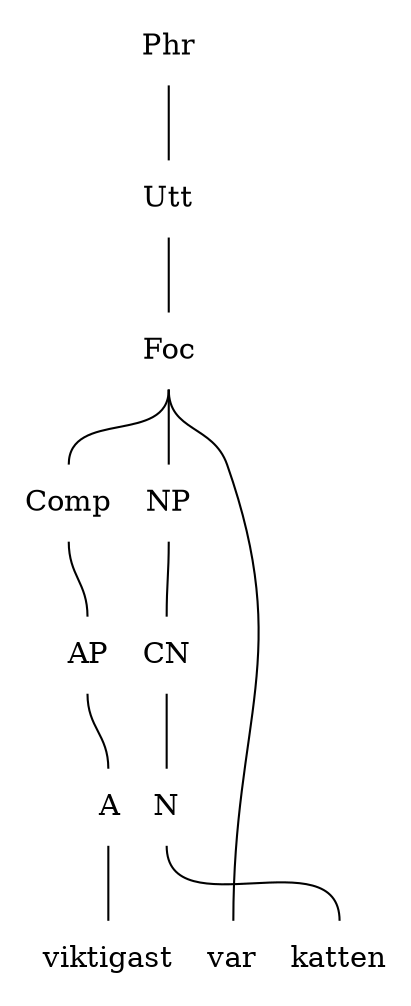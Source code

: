 graph {
  rankdir=BU ;
  node [shape = record, color = white] ;
   
  struct0[label = "<n17>Phr"] ;
  struct1[label = "<n15>Utt"] ;
  struct0:n17:s -- struct1:n15:n ;
  struct2[label = "<n14>Foc"] ;
  struct1:n15:s -- struct2:n14:n ;
  struct3[label = "<n7>Comp | <n13>NP"] ;
  struct2:n14:s -- struct3:n7:n ;
  struct2:n14:s -- struct3:n13:n ;
  struct4[label = "<n6>AP | <n12>CN"] ;
  struct3:n7:s -- struct4:n6:n ;
  struct3:n13:s -- struct4:n12:n ;
  struct5[label = "<n5>A | <n11>N"] ;
  struct4:n6:s -- struct5:n5:n ;
  struct4:n12:s -- struct5:n11:n ;
  struct6[label = ""] ;
  struct7[label = "<n99990>viktigast | <n99991>var | <n99992>katten"] ;
  struct5:n5:s -- struct7:n99990:n ;
  struct2:n14:s -- struct7:n99991:n ;
  struct5:n11:s -- struct7:n99992:n ;
}